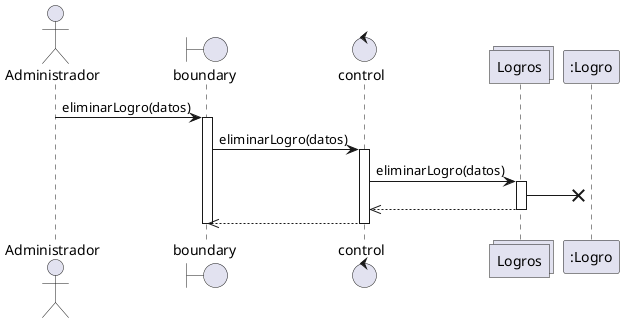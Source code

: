 @startuml Eliminar Logro
actor "Administrador" as Administrador
boundary boundary
control control
collections Logros as Usuarios 
participant ":Logro" as user
Administrador->boundary: eliminarLogro(datos)
activate boundary
boundary->control:eliminarLogro(datos)
activate control
control->Usuarios:eliminarLogro(datos)
activate Usuarios
Usuarios->x user
control<<--Usuarios
deactivate Usuarios
boundary<<--control
deactivate control
deactivate boundary
@enduml